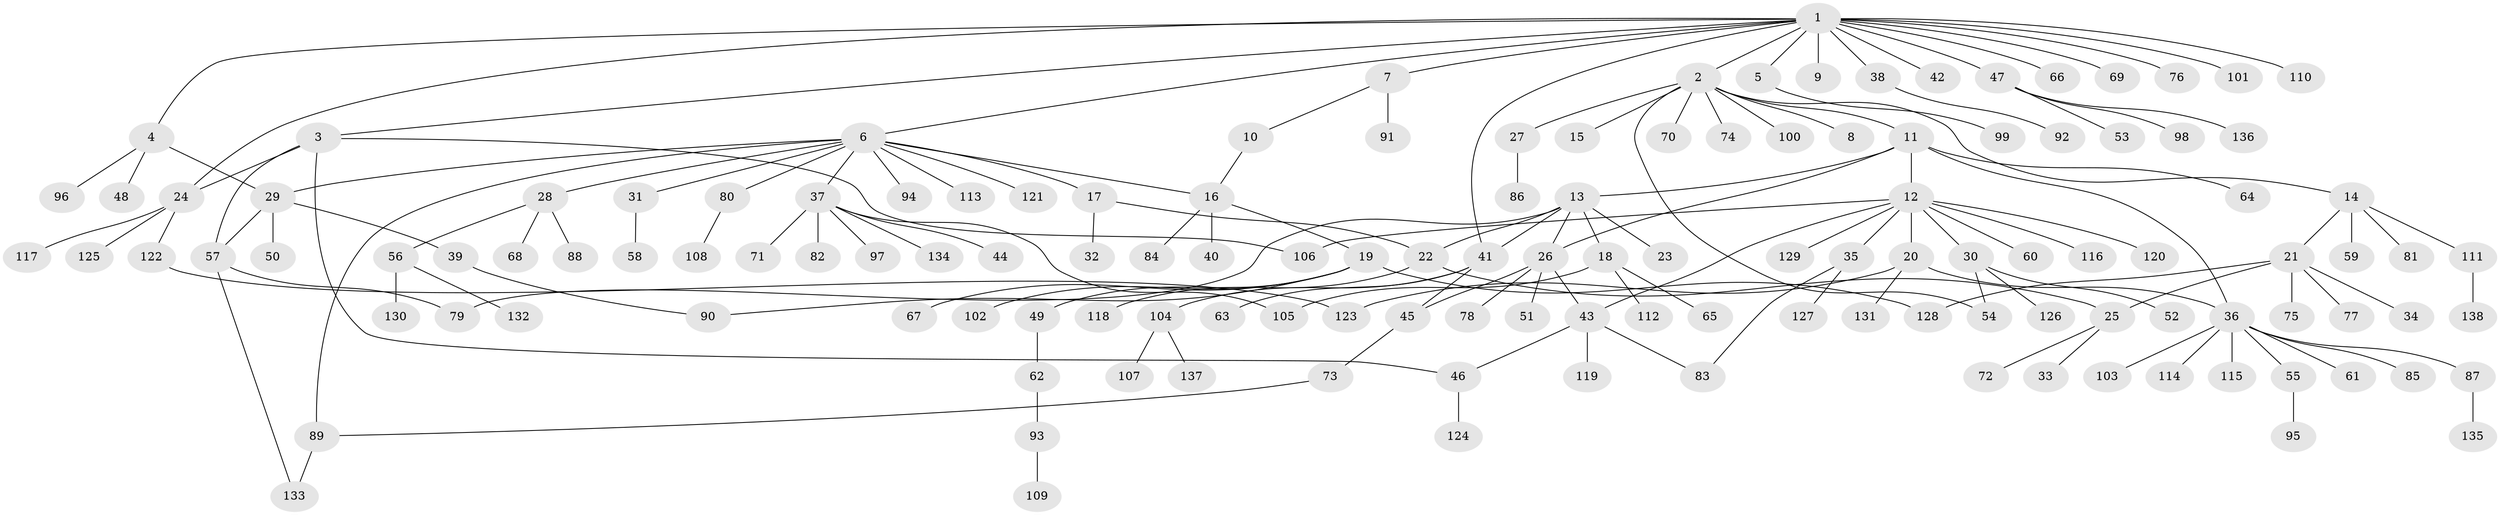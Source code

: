 // coarse degree distribution, {8: 0.03571428571428571, 5: 0.07142857142857142, 2: 0.21428571428571427, 4: 0.07142857142857142, 1: 0.44642857142857145, 3: 0.08928571428571429, 7: 0.017857142857142856, 14: 0.017857142857142856, 6: 0.017857142857142856, 9: 0.017857142857142856}
// Generated by graph-tools (version 1.1) at 2025/36/03/04/25 23:36:51]
// undirected, 138 vertices, 159 edges
graph export_dot {
  node [color=gray90,style=filled];
  1;
  2;
  3;
  4;
  5;
  6;
  7;
  8;
  9;
  10;
  11;
  12;
  13;
  14;
  15;
  16;
  17;
  18;
  19;
  20;
  21;
  22;
  23;
  24;
  25;
  26;
  27;
  28;
  29;
  30;
  31;
  32;
  33;
  34;
  35;
  36;
  37;
  38;
  39;
  40;
  41;
  42;
  43;
  44;
  45;
  46;
  47;
  48;
  49;
  50;
  51;
  52;
  53;
  54;
  55;
  56;
  57;
  58;
  59;
  60;
  61;
  62;
  63;
  64;
  65;
  66;
  67;
  68;
  69;
  70;
  71;
  72;
  73;
  74;
  75;
  76;
  77;
  78;
  79;
  80;
  81;
  82;
  83;
  84;
  85;
  86;
  87;
  88;
  89;
  90;
  91;
  92;
  93;
  94;
  95;
  96;
  97;
  98;
  99;
  100;
  101;
  102;
  103;
  104;
  105;
  106;
  107;
  108;
  109;
  110;
  111;
  112;
  113;
  114;
  115;
  116;
  117;
  118;
  119;
  120;
  121;
  122;
  123;
  124;
  125;
  126;
  127;
  128;
  129;
  130;
  131;
  132;
  133;
  134;
  135;
  136;
  137;
  138;
  1 -- 2;
  1 -- 3;
  1 -- 4;
  1 -- 5;
  1 -- 6;
  1 -- 7;
  1 -- 9;
  1 -- 24;
  1 -- 38;
  1 -- 41;
  1 -- 42;
  1 -- 47;
  1 -- 66;
  1 -- 69;
  1 -- 76;
  1 -- 101;
  1 -- 110;
  2 -- 8;
  2 -- 11;
  2 -- 14;
  2 -- 15;
  2 -- 27;
  2 -- 54;
  2 -- 70;
  2 -- 74;
  2 -- 100;
  3 -- 24;
  3 -- 46;
  3 -- 57;
  3 -- 106;
  4 -- 29;
  4 -- 48;
  4 -- 96;
  5 -- 99;
  6 -- 16;
  6 -- 17;
  6 -- 28;
  6 -- 29;
  6 -- 31;
  6 -- 37;
  6 -- 80;
  6 -- 89;
  6 -- 94;
  6 -- 113;
  6 -- 121;
  7 -- 10;
  7 -- 91;
  10 -- 16;
  11 -- 12;
  11 -- 13;
  11 -- 26;
  11 -- 36;
  11 -- 64;
  12 -- 20;
  12 -- 30;
  12 -- 35;
  12 -- 43;
  12 -- 60;
  12 -- 106;
  12 -- 116;
  12 -- 120;
  12 -- 129;
  13 -- 18;
  13 -- 22;
  13 -- 23;
  13 -- 26;
  13 -- 41;
  13 -- 79;
  14 -- 21;
  14 -- 59;
  14 -- 81;
  14 -- 111;
  16 -- 19;
  16 -- 40;
  16 -- 84;
  17 -- 22;
  17 -- 32;
  18 -- 65;
  18 -- 105;
  18 -- 112;
  19 -- 49;
  19 -- 67;
  19 -- 90;
  19 -- 102;
  19 -- 128;
  20 -- 36;
  20 -- 123;
  20 -- 131;
  21 -- 25;
  21 -- 34;
  21 -- 75;
  21 -- 77;
  21 -- 128;
  22 -- 25;
  22 -- 118;
  24 -- 117;
  24 -- 122;
  24 -- 125;
  25 -- 33;
  25 -- 72;
  26 -- 43;
  26 -- 45;
  26 -- 51;
  26 -- 78;
  27 -- 86;
  28 -- 56;
  28 -- 68;
  28 -- 88;
  29 -- 39;
  29 -- 50;
  29 -- 57;
  30 -- 52;
  30 -- 54;
  30 -- 126;
  31 -- 58;
  35 -- 83;
  35 -- 127;
  36 -- 55;
  36 -- 61;
  36 -- 85;
  36 -- 87;
  36 -- 103;
  36 -- 114;
  36 -- 115;
  37 -- 44;
  37 -- 71;
  37 -- 82;
  37 -- 97;
  37 -- 105;
  37 -- 134;
  38 -- 92;
  39 -- 90;
  41 -- 45;
  41 -- 63;
  41 -- 104;
  43 -- 46;
  43 -- 83;
  43 -- 119;
  45 -- 73;
  46 -- 124;
  47 -- 53;
  47 -- 98;
  47 -- 136;
  49 -- 62;
  55 -- 95;
  56 -- 130;
  56 -- 132;
  57 -- 79;
  57 -- 133;
  62 -- 93;
  73 -- 89;
  80 -- 108;
  87 -- 135;
  89 -- 133;
  93 -- 109;
  104 -- 107;
  104 -- 137;
  111 -- 138;
  122 -- 123;
}
